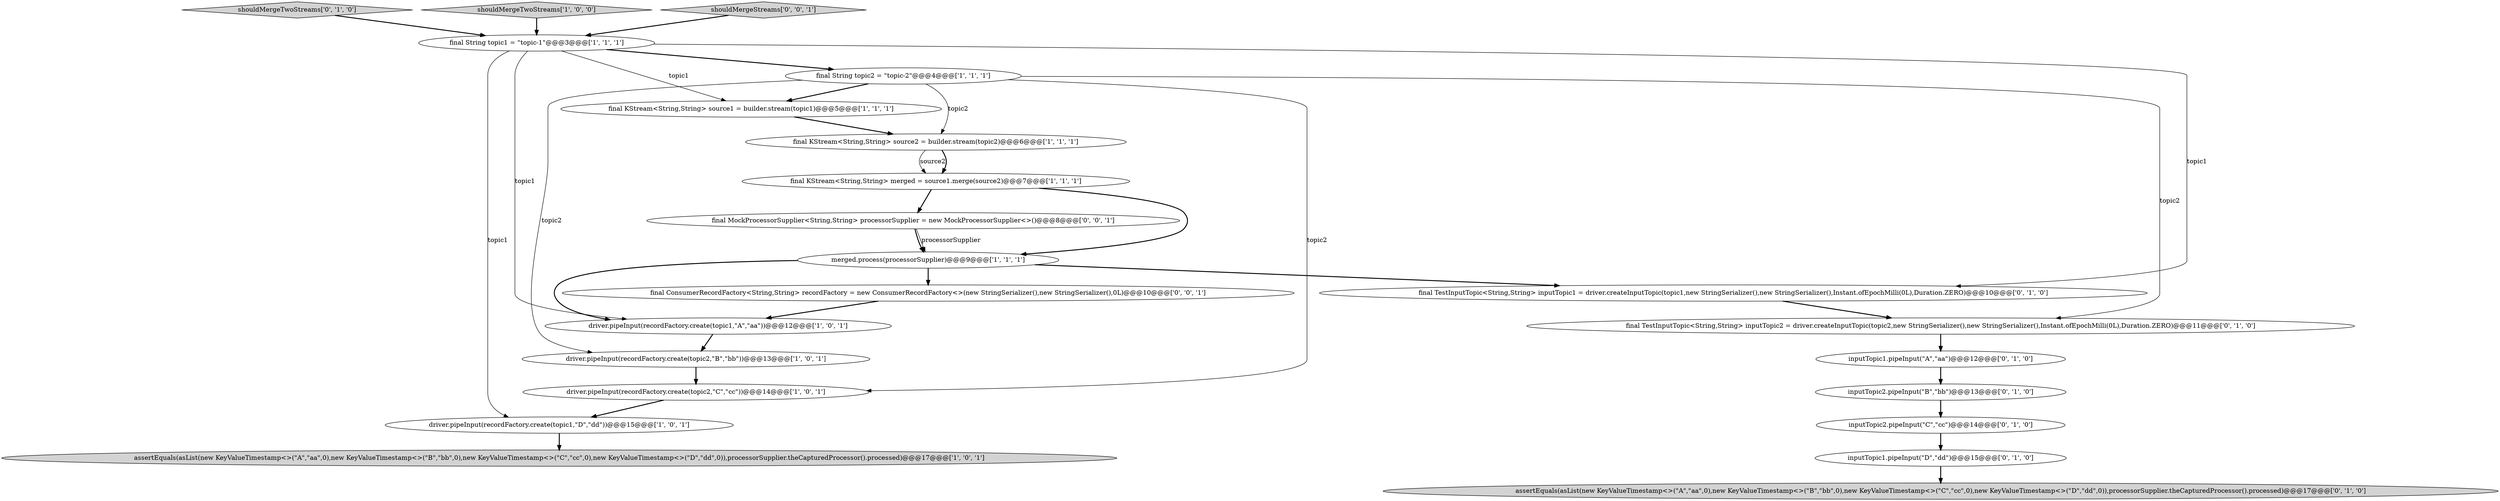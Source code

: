 digraph {
10 [style = filled, label = "driver.pipeInput(recordFactory.create(topic2,\"C\",\"cc\"))@@@14@@@['1', '0', '1']", fillcolor = white, shape = ellipse image = "AAA0AAABBB1BBB"];
17 [style = filled, label = "shouldMergeTwoStreams['0', '1', '0']", fillcolor = lightgray, shape = diamond image = "AAA0AAABBB2BBB"];
3 [style = filled, label = "final String topic2 = \"topic-2\"@@@4@@@['1', '1', '1']", fillcolor = white, shape = ellipse image = "AAA0AAABBB1BBB"];
9 [style = filled, label = "final String topic1 = \"topic-1\"@@@3@@@['1', '1', '1']", fillcolor = white, shape = ellipse image = "AAA0AAABBB1BBB"];
16 [style = filled, label = "assertEquals(asList(new KeyValueTimestamp<>(\"A\",\"aa\",0),new KeyValueTimestamp<>(\"B\",\"bb\",0),new KeyValueTimestamp<>(\"C\",\"cc\",0),new KeyValueTimestamp<>(\"D\",\"dd\",0)),processorSupplier.theCapturedProcessor().processed)@@@17@@@['0', '1', '0']", fillcolor = lightgray, shape = ellipse image = "AAA0AAABBB2BBB"];
21 [style = filled, label = "final MockProcessorSupplier<String,String> processorSupplier = new MockProcessorSupplier<>()@@@8@@@['0', '0', '1']", fillcolor = white, shape = ellipse image = "AAA0AAABBB3BBB"];
13 [style = filled, label = "final TestInputTopic<String,String> inputTopic2 = driver.createInputTopic(topic2,new StringSerializer(),new StringSerializer(),Instant.ofEpochMilli(0L),Duration.ZERO)@@@11@@@['0', '1', '0']", fillcolor = white, shape = ellipse image = "AAA0AAABBB2BBB"];
2 [style = filled, label = "final KStream<String,String> source2 = builder.stream(topic2)@@@6@@@['1', '1', '1']", fillcolor = white, shape = ellipse image = "AAA0AAABBB1BBB"];
18 [style = filled, label = "inputTopic2.pipeInput(\"C\",\"cc\")@@@14@@@['0', '1', '0']", fillcolor = white, shape = ellipse image = "AAA1AAABBB2BBB"];
11 [style = filled, label = "driver.pipeInput(recordFactory.create(topic1,\"D\",\"dd\"))@@@15@@@['1', '0', '1']", fillcolor = white, shape = ellipse image = "AAA0AAABBB1BBB"];
0 [style = filled, label = "final KStream<String,String> merged = source1.merge(source2)@@@7@@@['1', '1', '1']", fillcolor = white, shape = ellipse image = "AAA0AAABBB1BBB"];
8 [style = filled, label = "shouldMergeTwoStreams['1', '0', '0']", fillcolor = lightgray, shape = diamond image = "AAA0AAABBB1BBB"];
7 [style = filled, label = "driver.pipeInput(recordFactory.create(topic1,\"A\",\"aa\"))@@@12@@@['1', '0', '1']", fillcolor = white, shape = ellipse image = "AAA0AAABBB1BBB"];
14 [style = filled, label = "final TestInputTopic<String,String> inputTopic1 = driver.createInputTopic(topic1,new StringSerializer(),new StringSerializer(),Instant.ofEpochMilli(0L),Duration.ZERO)@@@10@@@['0', '1', '0']", fillcolor = white, shape = ellipse image = "AAA0AAABBB2BBB"];
12 [style = filled, label = "inputTopic2.pipeInput(\"B\",\"bb\")@@@13@@@['0', '1', '0']", fillcolor = white, shape = ellipse image = "AAA0AAABBB2BBB"];
4 [style = filled, label = "final KStream<String,String> source1 = builder.stream(topic1)@@@5@@@['1', '1', '1']", fillcolor = white, shape = ellipse image = "AAA0AAABBB1BBB"];
6 [style = filled, label = "merged.process(processorSupplier)@@@9@@@['1', '1', '1']", fillcolor = white, shape = ellipse image = "AAA0AAABBB1BBB"];
19 [style = filled, label = "inputTopic1.pipeInput(\"A\",\"aa\")@@@12@@@['0', '1', '0']", fillcolor = white, shape = ellipse image = "AAA0AAABBB2BBB"];
5 [style = filled, label = "assertEquals(asList(new KeyValueTimestamp<>(\"A\",\"aa\",0),new KeyValueTimestamp<>(\"B\",\"bb\",0),new KeyValueTimestamp<>(\"C\",\"cc\",0),new KeyValueTimestamp<>(\"D\",\"dd\",0)),processorSupplier.theCapturedProcessor().processed)@@@17@@@['1', '0', '1']", fillcolor = lightgray, shape = ellipse image = "AAA0AAABBB1BBB"];
15 [style = filled, label = "inputTopic1.pipeInput(\"D\",\"dd\")@@@15@@@['0', '1', '0']", fillcolor = white, shape = ellipse image = "AAA1AAABBB2BBB"];
20 [style = filled, label = "final ConsumerRecordFactory<String,String> recordFactory = new ConsumerRecordFactory<>(new StringSerializer(),new StringSerializer(),0L)@@@10@@@['0', '0', '1']", fillcolor = white, shape = ellipse image = "AAA0AAABBB3BBB"];
1 [style = filled, label = "driver.pipeInput(recordFactory.create(topic2,\"B\",\"bb\"))@@@13@@@['1', '0', '1']", fillcolor = white, shape = ellipse image = "AAA0AAABBB1BBB"];
22 [style = filled, label = "shouldMergeStreams['0', '0', '1']", fillcolor = lightgray, shape = diamond image = "AAA0AAABBB3BBB"];
0->6 [style = bold, label=""];
3->13 [style = solid, label="topic2"];
8->9 [style = bold, label=""];
1->10 [style = bold, label=""];
20->7 [style = bold, label=""];
13->19 [style = bold, label=""];
9->7 [style = solid, label="topic1"];
9->3 [style = bold, label=""];
14->13 [style = bold, label=""];
10->11 [style = bold, label=""];
2->0 [style = solid, label="source2"];
6->20 [style = bold, label=""];
22->9 [style = bold, label=""];
9->14 [style = solid, label="topic1"];
4->2 [style = bold, label=""];
3->2 [style = solid, label="topic2"];
9->11 [style = solid, label="topic1"];
6->14 [style = bold, label=""];
17->9 [style = bold, label=""];
0->21 [style = bold, label=""];
15->16 [style = bold, label=""];
12->18 [style = bold, label=""];
21->6 [style = solid, label="processorSupplier"];
2->0 [style = bold, label=""];
7->1 [style = bold, label=""];
6->7 [style = bold, label=""];
3->10 [style = solid, label="topic2"];
19->12 [style = bold, label=""];
21->6 [style = bold, label=""];
9->4 [style = solid, label="topic1"];
3->4 [style = bold, label=""];
11->5 [style = bold, label=""];
3->1 [style = solid, label="topic2"];
18->15 [style = bold, label=""];
}
